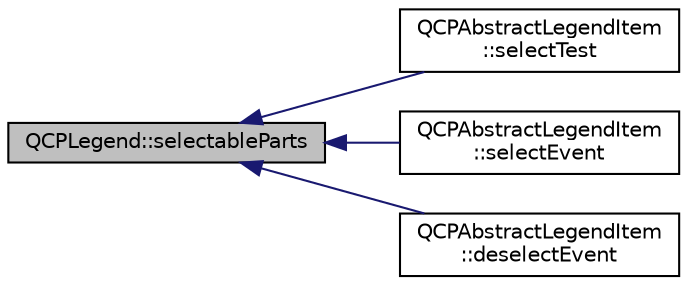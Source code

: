 digraph "QCPLegend::selectableParts"
{
  edge [fontname="Helvetica",fontsize="10",labelfontname="Helvetica",labelfontsize="10"];
  node [fontname="Helvetica",fontsize="10",shape=record];
  rankdir="LR";
  Node1 [label="QCPLegend::selectableParts",height=0.2,width=0.4,color="black", fillcolor="grey75", style="filled", fontcolor="black"];
  Node1 -> Node2 [dir="back",color="midnightblue",fontsize="10",style="solid",fontname="Helvetica"];
  Node2 [label="QCPAbstractLegendItem\l::selectTest",height=0.2,width=0.4,color="black", fillcolor="white", style="filled",URL="$class_q_c_p_abstract_legend_item.html#ad0480d5cad34627a294a2921caa4a62f"];
  Node1 -> Node3 [dir="back",color="midnightblue",fontsize="10",style="solid",fontname="Helvetica"];
  Node3 [label="QCPAbstractLegendItem\l::selectEvent",height=0.2,width=0.4,color="black", fillcolor="white", style="filled",URL="$class_q_c_p_abstract_legend_item.html#abcfe9e335d99c7fac74e03d26723c1b7"];
  Node1 -> Node4 [dir="back",color="midnightblue",fontsize="10",style="solid",fontname="Helvetica"];
  Node4 [label="QCPAbstractLegendItem\l::deselectEvent",height=0.2,width=0.4,color="black", fillcolor="white", style="filled",URL="$class_q_c_p_abstract_legend_item.html#ae64e667e7c5b85cd92c9b91928faef28"];
}
